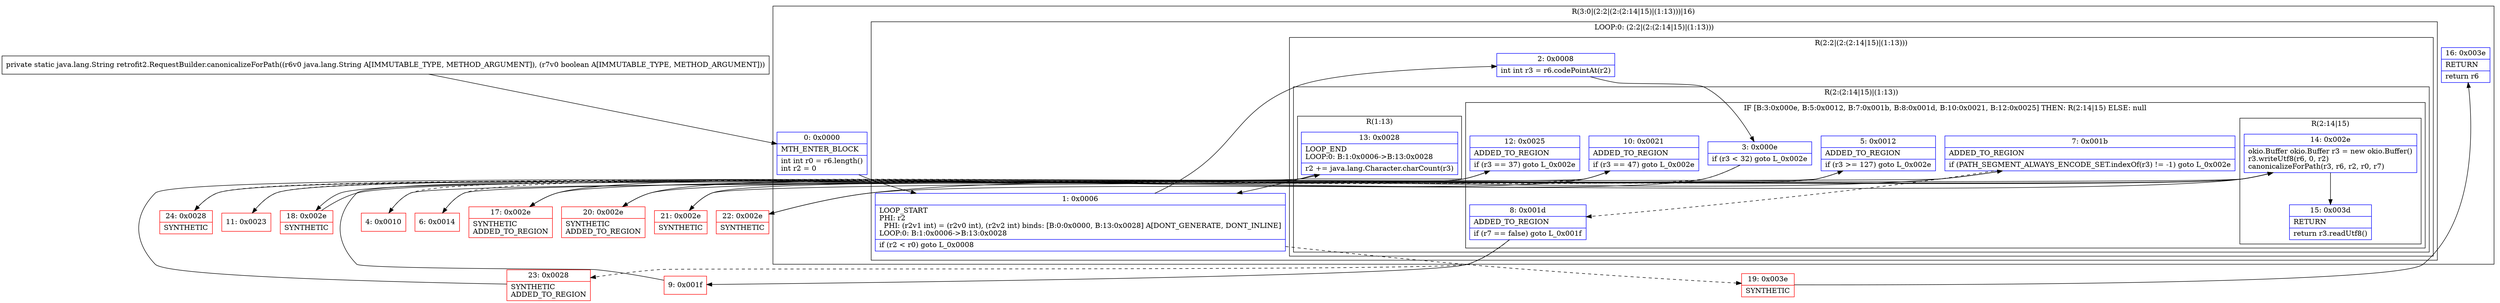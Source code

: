 digraph "CFG forretrofit2.RequestBuilder.canonicalizeForPath(Ljava\/lang\/String;Z)Ljava\/lang\/String;" {
subgraph cluster_Region_267128267 {
label = "R(3:0|(2:2|(2:(2:14|15)|(1:13)))|16)";
node [shape=record,color=blue];
Node_0 [shape=record,label="{0\:\ 0x0000|MTH_ENTER_BLOCK\l|int int r0 = r6.length()\lint r2 = 0\l}"];
subgraph cluster_LoopRegion_942567470 {
label = "LOOP:0: (2:2|(2:(2:14|15)|(1:13)))";
node [shape=record,color=blue];
Node_1 [shape=record,label="{1\:\ 0x0006|LOOP_START\lPHI: r2 \l  PHI: (r2v1 int) = (r2v0 int), (r2v2 int) binds: [B:0:0x0000, B:13:0x0028] A[DONT_GENERATE, DONT_INLINE]\lLOOP:0: B:1:0x0006\-\>B:13:0x0028\l|if (r2 \< r0) goto L_0x0008\l}"];
subgraph cluster_Region_419555293 {
label = "R(2:2|(2:(2:14|15)|(1:13)))";
node [shape=record,color=blue];
Node_2 [shape=record,label="{2\:\ 0x0008|int int r3 = r6.codePointAt(r2)\l}"];
subgraph cluster_Region_318926737 {
label = "R(2:(2:14|15)|(1:13))";
node [shape=record,color=blue];
subgraph cluster_IfRegion_1382370259 {
label = "IF [B:3:0x000e, B:5:0x0012, B:7:0x001b, B:8:0x001d, B:10:0x0021, B:12:0x0025] THEN: R(2:14|15) ELSE: null";
node [shape=record,color=blue];
Node_3 [shape=record,label="{3\:\ 0x000e|if (r3 \< 32) goto L_0x002e\l}"];
Node_5 [shape=record,label="{5\:\ 0x0012|ADDED_TO_REGION\l|if (r3 \>= 127) goto L_0x002e\l}"];
Node_7 [shape=record,label="{7\:\ 0x001b|ADDED_TO_REGION\l|if (PATH_SEGMENT_ALWAYS_ENCODE_SET.indexOf(r3) != \-1) goto L_0x002e\l}"];
Node_8 [shape=record,label="{8\:\ 0x001d|ADDED_TO_REGION\l|if (r7 == false) goto L_0x001f\l}"];
Node_10 [shape=record,label="{10\:\ 0x0021|ADDED_TO_REGION\l|if (r3 == 47) goto L_0x002e\l}"];
Node_12 [shape=record,label="{12\:\ 0x0025|ADDED_TO_REGION\l|if (r3 == 37) goto L_0x002e\l}"];
subgraph cluster_Region_201537655 {
label = "R(2:14|15)";
node [shape=record,color=blue];
Node_14 [shape=record,label="{14\:\ 0x002e|okio.Buffer okio.Buffer r3 = new okio.Buffer()\lr3.writeUtf8(r6, 0, r2)\lcanonicalizeForPath(r3, r6, r2, r0, r7)\l}"];
Node_15 [shape=record,label="{15\:\ 0x003d|RETURN\l|return r3.readUtf8()\l}"];
}
}
subgraph cluster_Region_1995194014 {
label = "R(1:13)";
node [shape=record,color=blue];
Node_13 [shape=record,label="{13\:\ 0x0028|LOOP_END\lLOOP:0: B:1:0x0006\-\>B:13:0x0028\l|r2 += java.lang.Character.charCount(r3)\l}"];
}
}
}
}
Node_16 [shape=record,label="{16\:\ 0x003e|RETURN\l|return r6\l}"];
}
Node_4 [shape=record,color=red,label="{4\:\ 0x0010}"];
Node_6 [shape=record,color=red,label="{6\:\ 0x0014}"];
Node_9 [shape=record,color=red,label="{9\:\ 0x001f}"];
Node_11 [shape=record,color=red,label="{11\:\ 0x0023}"];
Node_17 [shape=record,color=red,label="{17\:\ 0x002e|SYNTHETIC\lADDED_TO_REGION\l}"];
Node_18 [shape=record,color=red,label="{18\:\ 0x002e|SYNTHETIC\l}"];
Node_19 [shape=record,color=red,label="{19\:\ 0x003e|SYNTHETIC\l}"];
Node_20 [shape=record,color=red,label="{20\:\ 0x002e|SYNTHETIC\lADDED_TO_REGION\l}"];
Node_21 [shape=record,color=red,label="{21\:\ 0x002e|SYNTHETIC\l}"];
Node_22 [shape=record,color=red,label="{22\:\ 0x002e|SYNTHETIC\l}"];
Node_23 [shape=record,color=red,label="{23\:\ 0x0028|SYNTHETIC\lADDED_TO_REGION\l}"];
Node_24 [shape=record,color=red,label="{24\:\ 0x0028|SYNTHETIC\l}"];
MethodNode[shape=record,label="{private static java.lang.String retrofit2.RequestBuilder.canonicalizeForPath((r6v0 java.lang.String A[IMMUTABLE_TYPE, METHOD_ARGUMENT]), (r7v0 boolean A[IMMUTABLE_TYPE, METHOD_ARGUMENT])) }"];
MethodNode -> Node_0;
Node_0 -> Node_1;
Node_1 -> Node_2;
Node_1 -> Node_19[style=dashed];
Node_2 -> Node_3;
Node_3 -> Node_4[style=dashed];
Node_3 -> Node_20;
Node_5 -> Node_6[style=dashed];
Node_5 -> Node_21;
Node_7 -> Node_8[style=dashed];
Node_7 -> Node_22;
Node_8 -> Node_9;
Node_8 -> Node_23[style=dashed];
Node_10 -> Node_11[style=dashed];
Node_10 -> Node_17;
Node_12 -> Node_18;
Node_12 -> Node_24[style=dashed];
Node_14 -> Node_15;
Node_13 -> Node_1;
Node_4 -> Node_5;
Node_6 -> Node_7;
Node_9 -> Node_10;
Node_11 -> Node_12;
Node_17 -> Node_14;
Node_18 -> Node_14;
Node_19 -> Node_16;
Node_20 -> Node_14;
Node_21 -> Node_14;
Node_22 -> Node_14;
Node_23 -> Node_13;
Node_24 -> Node_13;
}

